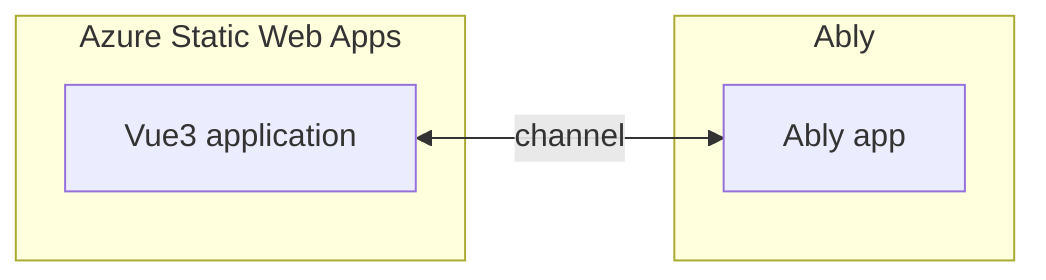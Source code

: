 flowchart LR
    subgraph ably [Ably]
        step2[Ably app]
    end
    subgraph azure [Azure Static Web Apps]
        step1[Vue3 application]
    end
    step1 <--channel--> step2